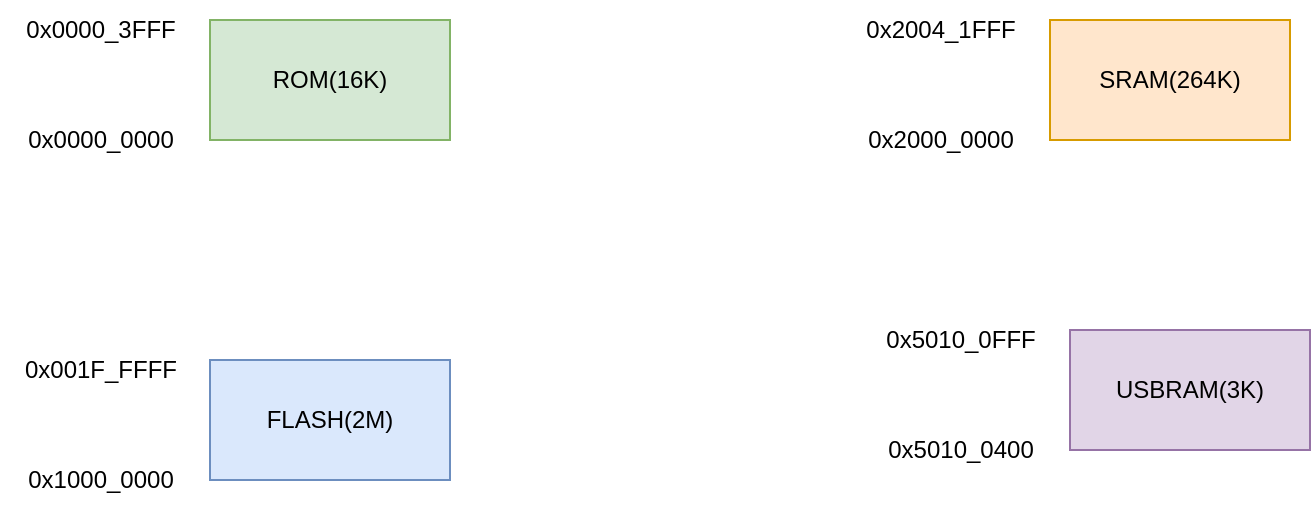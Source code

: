 <mxfile version="20.2.0" type="github">
  <diagram id="SMoDQftgCHazYTA_Q3V3" name="memory">
    <mxGraphModel dx="1350" dy="773" grid="1" gridSize="10" guides="1" tooltips="1" connect="1" arrows="1" fold="1" page="1" pageScale="1" pageWidth="850" pageHeight="1100" math="0" shadow="0">
      <root>
        <mxCell id="0" />
        <mxCell id="1" parent="0" />
        <mxCell id="F6iENnoEfVVWvnV-UXQh-1" value="ROM(16K)" style="rounded=0;whiteSpace=wrap;html=1;fillColor=#d5e8d4;strokeColor=#82b366;" vertex="1" parent="1">
          <mxGeometry x="225" y="90" width="120" height="60" as="geometry" />
        </mxCell>
        <mxCell id="F6iENnoEfVVWvnV-UXQh-2" value="0x0000_0000" style="text;html=1;align=center;verticalAlign=middle;resizable=0;points=[];autosize=1;strokeColor=none;fillColor=none;" vertex="1" parent="1">
          <mxGeometry x="120" y="135" width="100" height="30" as="geometry" />
        </mxCell>
        <mxCell id="F6iENnoEfVVWvnV-UXQh-3" value="0x0000_3FFF" style="text;html=1;align=center;verticalAlign=middle;resizable=0;points=[];autosize=1;strokeColor=none;fillColor=none;" vertex="1" parent="1">
          <mxGeometry x="120" y="80" width="100" height="30" as="geometry" />
        </mxCell>
        <mxCell id="F6iENnoEfVVWvnV-UXQh-4" value="FLASH(2M)" style="rounded=0;whiteSpace=wrap;html=1;fillColor=#dae8fc;strokeColor=#6c8ebf;" vertex="1" parent="1">
          <mxGeometry x="225" y="260" width="120" height="60" as="geometry" />
        </mxCell>
        <mxCell id="F6iENnoEfVVWvnV-UXQh-5" value="0x1000_0000" style="text;html=1;align=center;verticalAlign=middle;resizable=0;points=[];autosize=1;strokeColor=none;fillColor=none;" vertex="1" parent="1">
          <mxGeometry x="120" y="305" width="100" height="30" as="geometry" />
        </mxCell>
        <mxCell id="F6iENnoEfVVWvnV-UXQh-6" value="0x001F_FFFF" style="text;html=1;align=center;verticalAlign=middle;resizable=0;points=[];autosize=1;strokeColor=none;fillColor=none;" vertex="1" parent="1">
          <mxGeometry x="120" y="250" width="100" height="30" as="geometry" />
        </mxCell>
        <mxCell id="F6iENnoEfVVWvnV-UXQh-7" value="SRAM(264K)" style="rounded=0;whiteSpace=wrap;html=1;fillColor=#ffe6cc;strokeColor=#d79b00;" vertex="1" parent="1">
          <mxGeometry x="645" y="90" width="120" height="60" as="geometry" />
        </mxCell>
        <mxCell id="F6iENnoEfVVWvnV-UXQh-8" value="0x2000_0000" style="text;html=1;align=center;verticalAlign=middle;resizable=0;points=[];autosize=1;strokeColor=none;fillColor=none;" vertex="1" parent="1">
          <mxGeometry x="540" y="135" width="100" height="30" as="geometry" />
        </mxCell>
        <mxCell id="F6iENnoEfVVWvnV-UXQh-9" value="0x2004_1FFF" style="text;html=1;align=center;verticalAlign=middle;resizable=0;points=[];autosize=1;strokeColor=none;fillColor=none;" vertex="1" parent="1">
          <mxGeometry x="540" y="80" width="100" height="30" as="geometry" />
        </mxCell>
        <mxCell id="F6iENnoEfVVWvnV-UXQh-10" value="USBRAM(3K)" style="rounded=0;whiteSpace=wrap;html=1;fillColor=#e1d5e7;strokeColor=#9673a6;" vertex="1" parent="1">
          <mxGeometry x="655" y="245" width="120" height="60" as="geometry" />
        </mxCell>
        <mxCell id="F6iENnoEfVVWvnV-UXQh-11" value="0x5010_0400" style="text;html=1;align=center;verticalAlign=middle;resizable=0;points=[];autosize=1;strokeColor=none;fillColor=none;" vertex="1" parent="1">
          <mxGeometry x="550" y="290" width="100" height="30" as="geometry" />
        </mxCell>
        <mxCell id="F6iENnoEfVVWvnV-UXQh-12" value="0x5010_0FFF" style="text;html=1;align=center;verticalAlign=middle;resizable=0;points=[];autosize=1;strokeColor=none;fillColor=none;" vertex="1" parent="1">
          <mxGeometry x="550" y="235" width="100" height="30" as="geometry" />
        </mxCell>
      </root>
    </mxGraphModel>
  </diagram>
</mxfile>
